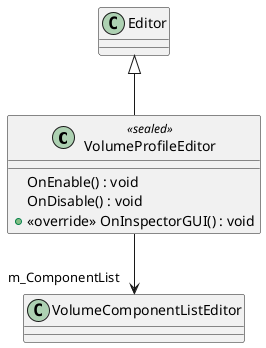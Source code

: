 @startuml
class VolumeProfileEditor <<sealed>> {
    OnEnable() : void
    OnDisable() : void
    + <<override>> OnInspectorGUI() : void
}
Editor <|-- VolumeProfileEditor
VolumeProfileEditor --> "m_ComponentList" VolumeComponentListEditor
@enduml
